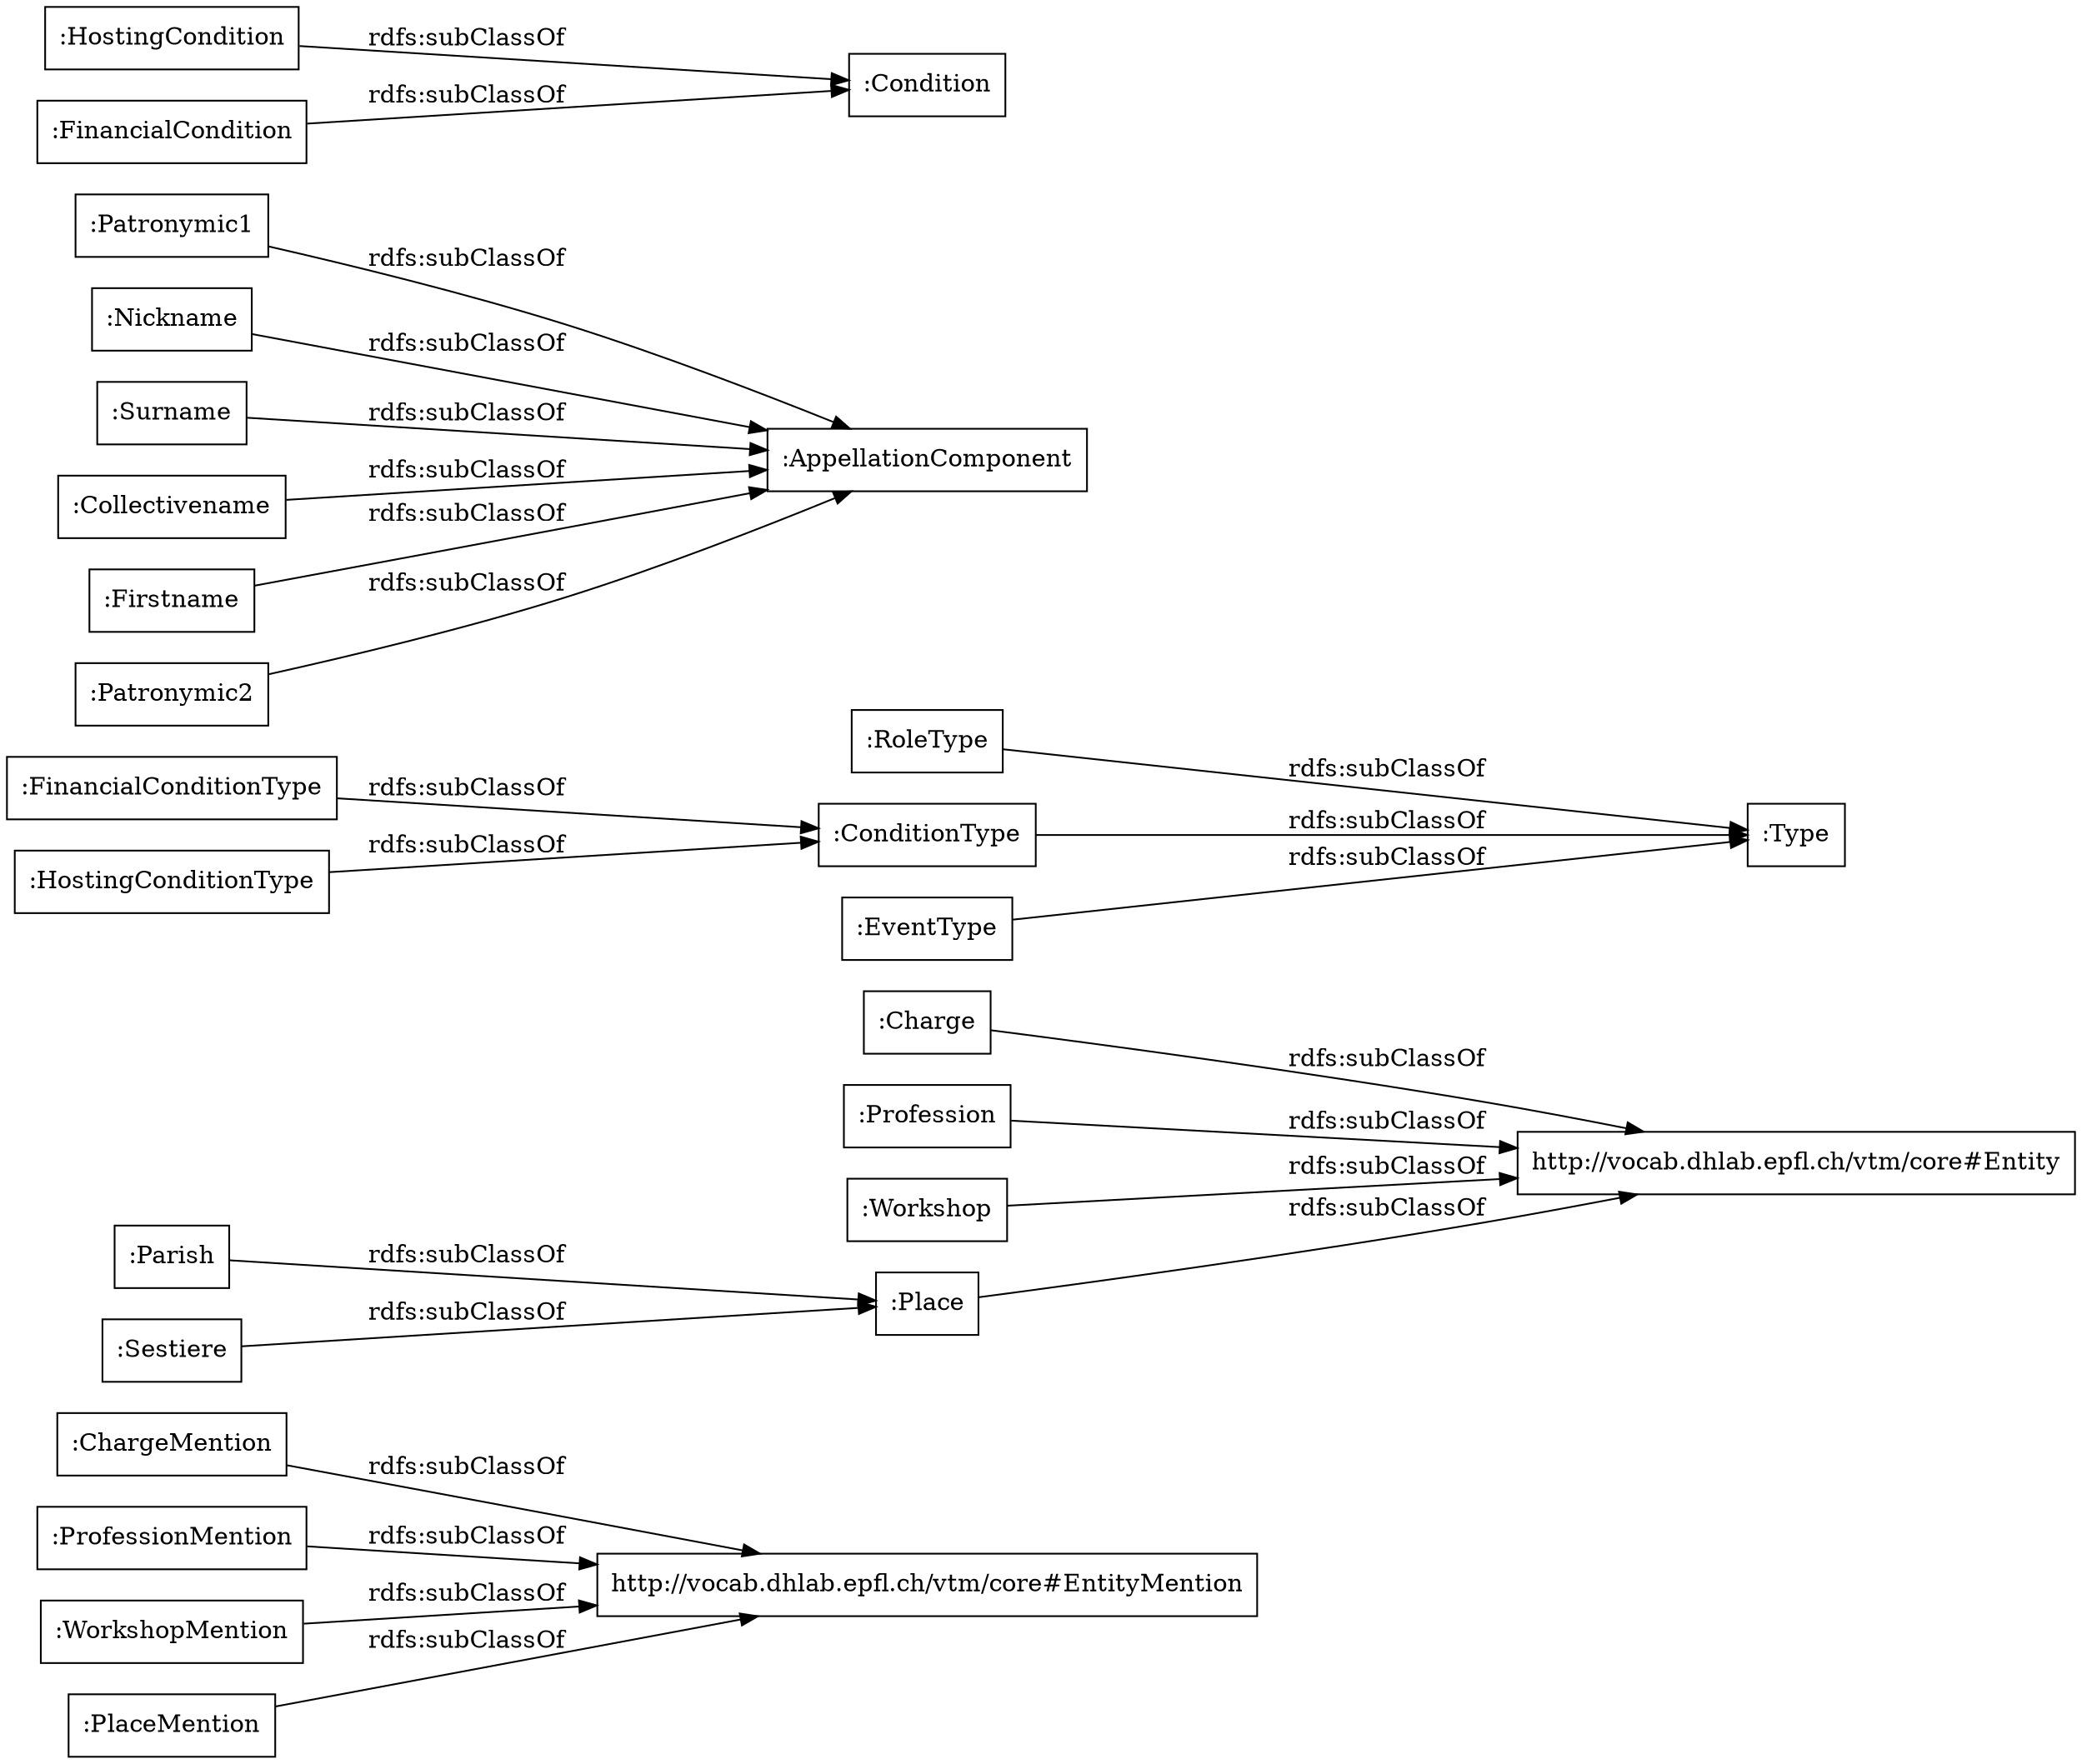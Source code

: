 digraph ar2dtool_diagram { 
rankdir=LR;
size="1000"
node [shape = rectangle, color="black"]; ":ChargeMention" ":Charge" ":RoleType" ":Profession" "http://vocab.dhlab.epfl.ch/vtm/core#EntityMention" ":Patronymic1" ":FinancialConditionType" ":ProfessionMention" ":ConditionType" ":Workshop" ":Type" ":Nickname" ":WorkshopMention" ":Surname" ":AppellationComponent" ":PlaceMention" ":Collectivename" "http://vocab.dhlab.epfl.ch/vtm/core#Entity" ":EventType" ":HostingCondition" ":Condition" ":FinancialCondition" ":Parish" ":Place" ":HostingConditionType" ":Firstname" ":Sestiere" ":Patronymic2" ; /*classes style*/
	":FinancialConditionType" -> ":ConditionType" [ label = "rdfs:subClassOf" ];
	":Nickname" -> ":AppellationComponent" [ label = "rdfs:subClassOf" ];
	":Profession" -> "http://vocab.dhlab.epfl.ch/vtm/core#Entity" [ label = "rdfs:subClassOf" ];
	":Collectivename" -> ":AppellationComponent" [ label = "rdfs:subClassOf" ];
	":WorkshopMention" -> "http://vocab.dhlab.epfl.ch/vtm/core#EntityMention" [ label = "rdfs:subClassOf" ];
	":HostingConditionType" -> ":ConditionType" [ label = "rdfs:subClassOf" ];
	":FinancialCondition" -> ":Condition" [ label = "rdfs:subClassOf" ];
	":Firstname" -> ":AppellationComponent" [ label = "rdfs:subClassOf" ];
	":EventType" -> ":Type" [ label = "rdfs:subClassOf" ];
	":RoleType" -> ":Type" [ label = "rdfs:subClassOf" ];
	":Surname" -> ":AppellationComponent" [ label = "rdfs:subClassOf" ];
	":Sestiere" -> ":Place" [ label = "rdfs:subClassOf" ];
	":Charge" -> "http://vocab.dhlab.epfl.ch/vtm/core#Entity" [ label = "rdfs:subClassOf" ];
	":Parish" -> ":Place" [ label = "rdfs:subClassOf" ];
	":PlaceMention" -> "http://vocab.dhlab.epfl.ch/vtm/core#EntityMention" [ label = "rdfs:subClassOf" ];
	":Patronymic2" -> ":AppellationComponent" [ label = "rdfs:subClassOf" ];
	":ConditionType" -> ":Type" [ label = "rdfs:subClassOf" ];
	":ChargeMention" -> "http://vocab.dhlab.epfl.ch/vtm/core#EntityMention" [ label = "rdfs:subClassOf" ];
	":Place" -> "http://vocab.dhlab.epfl.ch/vtm/core#Entity" [ label = "rdfs:subClassOf" ];
	":Patronymic1" -> ":AppellationComponent" [ label = "rdfs:subClassOf" ];
	":HostingCondition" -> ":Condition" [ label = "rdfs:subClassOf" ];
	":ProfessionMention" -> "http://vocab.dhlab.epfl.ch/vtm/core#EntityMention" [ label = "rdfs:subClassOf" ];
	":Workshop" -> "http://vocab.dhlab.epfl.ch/vtm/core#Entity" [ label = "rdfs:subClassOf" ];

}
